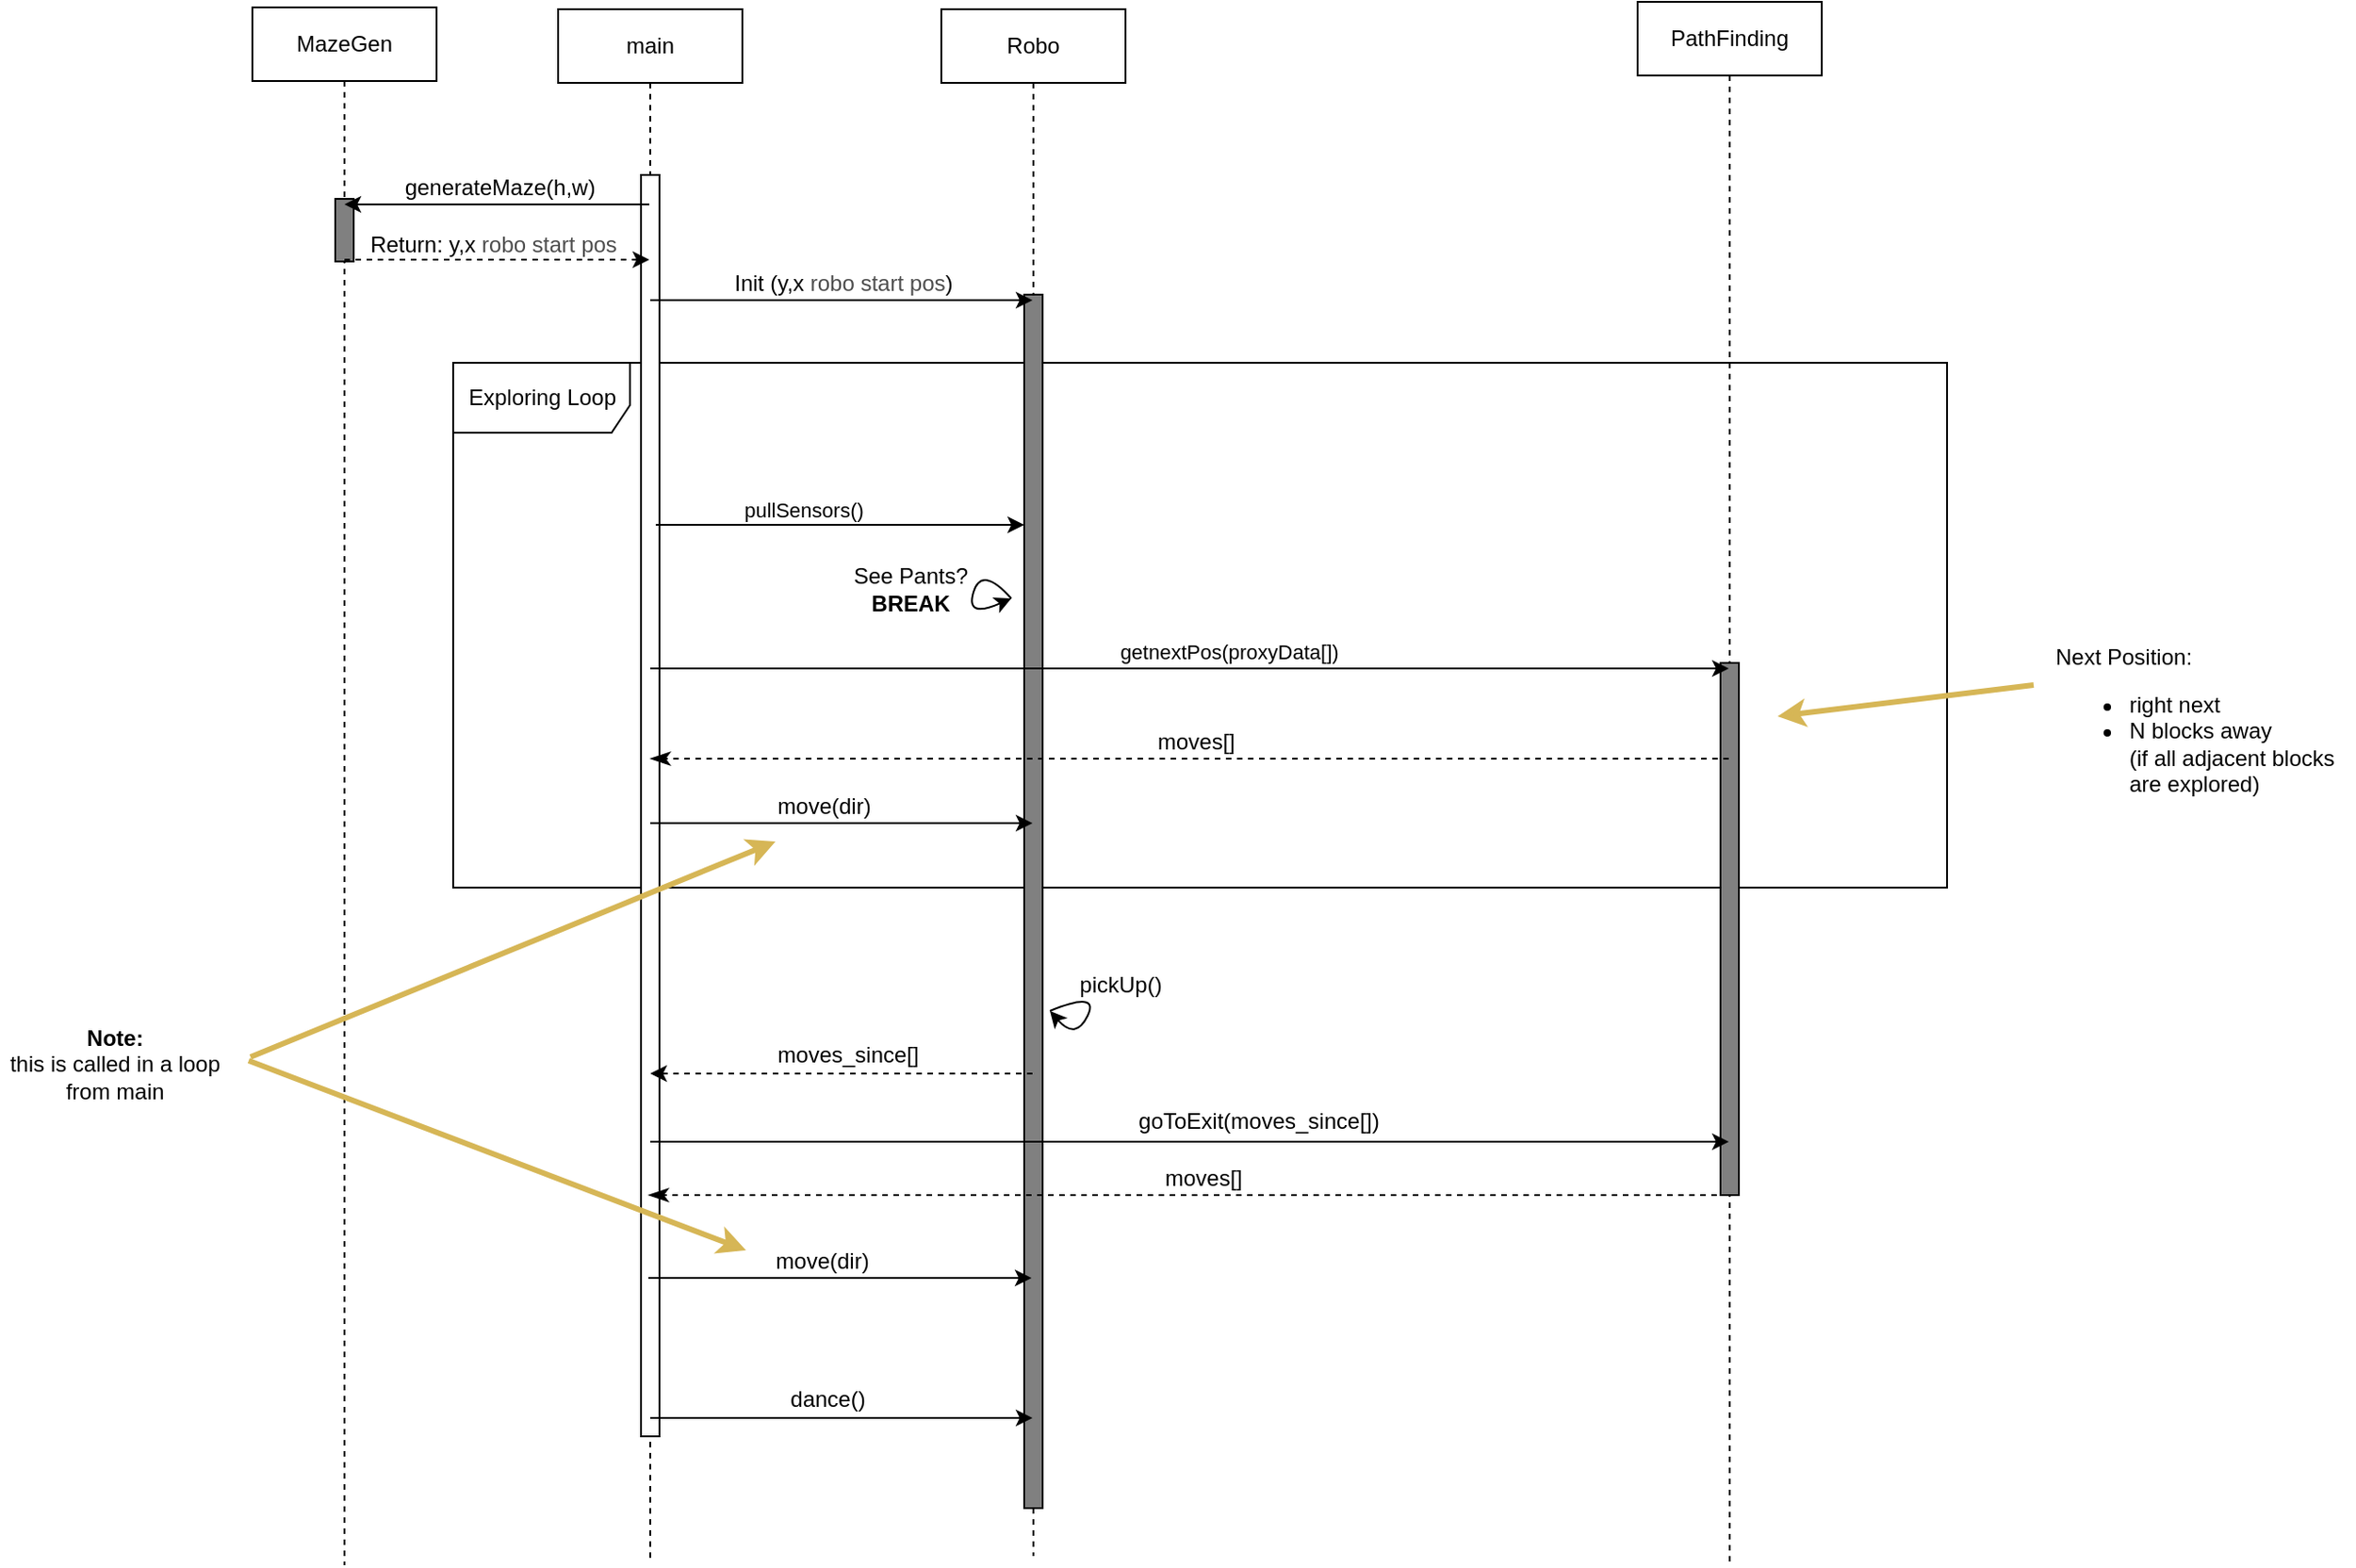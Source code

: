 <mxfile version="14.4.3" type="device" pages="4"><diagram id="UjG3wGpceQzuPhnTd_i4" name="multi-block vision detection"><mxGraphModel dx="1974" dy="1374" grid="0" gridSize="10" guides="0" tooltips="1" connect="1" arrows="1" fold="1" page="0" pageScale="1" pageWidth="850" pageHeight="1100" math="0" shadow="0"><root><mxCell id="0"/><mxCell id="1" parent="0"/><mxCell id="Hv0nPDmgLCzfe48rgTfe-46" value="Exploring Loop" style="shape=umlFrame;tabPosition=left;html=1;boundedLbl=1;labelInHeader=1;width=96;height=38;" parent="1" vertex="1"><mxGeometry x="-74" y="154" width="811" height="285" as="geometry"/></mxCell><mxCell id="BI8lNH7ozRMrawjVf9nm-6" value="main" style="shape=umlLifeline;perimeter=lifelinePerimeter;whiteSpace=wrap;html=1;container=1;collapsible=0;recursiveResize=0;outlineConnect=0;" vertex="1" parent="1"><mxGeometry x="-17" y="-38" width="100" height="842" as="geometry"/></mxCell><mxCell id="BI8lNH7ozRMrawjVf9nm-7" value="" style="html=1;points=[];perimeter=orthogonalPerimeter;" vertex="1" parent="BI8lNH7ozRMrawjVf9nm-6"><mxGeometry x="45" y="90" width="10" height="685" as="geometry"/></mxCell><mxCell id="Hv0nPDmgLCzfe48rgTfe-11" value="Robo" style="shape=umlLifeline;perimeter=lifelinePerimeter;whiteSpace=wrap;html=1;container=1;collapsible=0;recursiveResize=0;outlineConnect=0;" parent="1" vertex="1"><mxGeometry x="191" y="-38" width="100" height="840" as="geometry"/></mxCell><mxCell id="Hv0nPDmgLCzfe48rgTfe-12" value="" style="html=1;points=[];perimeter=orthogonalPerimeter;fillColor=#808080;" parent="Hv0nPDmgLCzfe48rgTfe-11" vertex="1"><mxGeometry x="45" y="155" width="10" height="659" as="geometry"/></mxCell><mxCell id="Hv0nPDmgLCzfe48rgTfe-28" value="PathFinding" style="shape=umlLifeline;perimeter=lifelinePerimeter;whiteSpace=wrap;html=1;container=1;collapsible=0;recursiveResize=0;outlineConnect=0;" parent="1" vertex="1"><mxGeometry x="569" y="-42" width="100" height="847" as="geometry"/></mxCell><mxCell id="Hv0nPDmgLCzfe48rgTfe-29" value="" style="html=1;points=[];perimeter=orthogonalPerimeter;fillColor=#808080;" parent="Hv0nPDmgLCzfe48rgTfe-28" vertex="1"><mxGeometry x="45" y="359" width="10" height="289" as="geometry"/></mxCell><mxCell id="Hv0nPDmgLCzfe48rgTfe-32" value="" style="endArrow=classic;html=1;" parent="1" edge="1" target="Hv0nPDmgLCzfe48rgTfe-28" source="BI8lNH7ozRMrawjVf9nm-6"><mxGeometry width="50" height="50" relative="1" as="geometry"><mxPoint x="252" y="416" as="sourcePoint"/><mxPoint x="601" y="416" as="targetPoint"/><Array as="points"><mxPoint x="216" y="320"/></Array></mxGeometry></mxCell><mxCell id="Hv0nPDmgLCzfe48rgTfe-33" value="getnextPos(proxyData[])" style="edgeLabel;html=1;align=center;verticalAlign=middle;resizable=0;points=[];" parent="Hv0nPDmgLCzfe48rgTfe-32" vertex="1" connectable="0"><mxGeometry x="0.057" y="4" relative="1" as="geometry"><mxPoint x="4" y="-5" as="offset"/></mxGeometry></mxCell><mxCell id="Hv0nPDmgLCzfe48rgTfe-34" value="Next Position:&lt;br&gt;&lt;ul&gt;&lt;li&gt;right next&lt;/li&gt;&lt;li&gt;N blocks away&lt;br&gt;(if all adjacent blocks are explored)&lt;/li&gt;&lt;/ul&gt;" style="text;html=1;strokeColor=none;fillColor=none;align=left;verticalAlign=middle;whiteSpace=wrap;rounded=0;" parent="1" vertex="1"><mxGeometry x="794" y="292" width="164" height="124" as="geometry"/></mxCell><mxCell id="Hv0nPDmgLCzfe48rgTfe-35" value="" style="endArrow=classic;html=1;fillColor=#fff2cc;strokeColor=#d6b656;strokeWidth=3;" parent="1" edge="1"><mxGeometry width="50" height="50" relative="1" as="geometry"><mxPoint x="784" y="329" as="sourcePoint"/><mxPoint x="645" y="346" as="targetPoint"/></mxGeometry></mxCell><mxCell id="Hv0nPDmgLCzfe48rgTfe-37" value="" style="endArrow=none;html=1;endFill=0;startArrow=classic;startFill=1;" parent="1" edge="1" source="Hv0nPDmgLCzfe48rgTfe-12"><mxGeometry width="50" height="50" relative="1" as="geometry"><mxPoint x="235" y="242" as="sourcePoint"/><mxPoint x="35.997" y="242.0" as="targetPoint"/></mxGeometry></mxCell><mxCell id="Hv0nPDmgLCzfe48rgTfe-38" value="pullSensors()" style="edgeLabel;html=1;align=center;verticalAlign=middle;resizable=0;points=[];" parent="Hv0nPDmgLCzfe48rgTfe-37" vertex="1" connectable="0"><mxGeometry x="0.423" y="-4" relative="1" as="geometry"><mxPoint x="22.5" y="-4" as="offset"/></mxGeometry></mxCell><mxCell id="Hv0nPDmgLCzfe48rgTfe-48" value="" style="curved=1;endArrow=classic;html=1;" parent="1" edge="1"><mxGeometry width="50" height="50" relative="1" as="geometry"><mxPoint x="229" y="282" as="sourcePoint"/><mxPoint x="229" y="282" as="targetPoint"/><Array as="points"><mxPoint x="213" y="264"/><mxPoint x="204" y="293"/></Array></mxGeometry></mxCell><mxCell id="Hv0nPDmgLCzfe48rgTfe-50" value="See Pants?&lt;br&gt;&lt;b&gt;BREAK&lt;/b&gt;" style="text;html=1;align=center;verticalAlign=middle;resizable=0;points=[];autosize=1;" parent="1" vertex="1"><mxGeometry x="138" y="261" width="72" height="32" as="geometry"/></mxCell><mxCell id="Hv0nPDmgLCzfe48rgTfe-52" value="" style="endArrow=classicThin;html=1;rounded=0;align=center;verticalAlign=bottom;dashed=1;endFill=1;labelBackgroundColor=none;startSize=9;endSize=8;" parent="1" source="Hv0nPDmgLCzfe48rgTfe-28" target="BI8lNH7ozRMrawjVf9nm-6" edge="1"><mxGeometry relative="1" as="geometry"><mxPoint x="445" y="304" as="sourcePoint"/><mxPoint x="605" y="304" as="targetPoint"/><Array as="points"><mxPoint x="517" y="369"/></Array></mxGeometry></mxCell><mxCell id="Hv0nPDmgLCzfe48rgTfe-53" value="" style="resizable=0;html=1;align=center;verticalAlign=top;labelBackgroundColor=none;" parent="Hv0nPDmgLCzfe48rgTfe-52" connectable="0" vertex="1"><mxGeometry relative="1" as="geometry"/></mxCell><mxCell id="BI8lNH7ozRMrawjVf9nm-2" value="MazeGen" style="shape=umlLifeline;perimeter=lifelinePerimeter;whiteSpace=wrap;html=1;container=1;collapsible=0;recursiveResize=0;outlineConnect=0;" vertex="1" parent="1"><mxGeometry x="-183" y="-39" width="100" height="846" as="geometry"/></mxCell><mxCell id="BI8lNH7ozRMrawjVf9nm-3" value="" style="html=1;points=[];perimeter=orthogonalPerimeter;fillColor=#808080;" vertex="1" parent="BI8lNH7ozRMrawjVf9nm-2"><mxGeometry x="45" y="104" width="10" height="34" as="geometry"/></mxCell><mxCell id="BI8lNH7ozRMrawjVf9nm-8" value="" style="endArrow=classic;html=1;" edge="1" parent="1" source="BI8lNH7ozRMrawjVf9nm-6" target="BI8lNH7ozRMrawjVf9nm-2"><mxGeometry width="50" height="50" relative="1" as="geometry"><mxPoint x="100" y="194" as="sourcePoint"/><mxPoint x="150" y="144" as="targetPoint"/><Array as="points"><mxPoint x="-41" y="68"/></Array></mxGeometry></mxCell><mxCell id="BI8lNH7ozRMrawjVf9nm-9" value="generateMaze(h,w)" style="text;html=1;align=center;verticalAlign=middle;resizable=0;points=[];autosize=1;" vertex="1" parent="1"><mxGeometry x="-106" y="50" width="113" height="18" as="geometry"/></mxCell><mxCell id="BI8lNH7ozRMrawjVf9nm-11" value="" style="endArrow=classic;html=1;dashed=1;" edge="1" parent="1" source="BI8lNH7ozRMrawjVf9nm-2" target="BI8lNH7ozRMrawjVf9nm-6"><mxGeometry width="50" height="50" relative="1" as="geometry"><mxPoint x="-31" y="138" as="sourcePoint"/><mxPoint x="19" y="88" as="targetPoint"/><Array as="points"><mxPoint x="-29" y="98"/></Array></mxGeometry></mxCell><mxCell id="BI8lNH7ozRMrawjVf9nm-12" value="Return: y,x &lt;font color=&quot;#4d4d4d&quot;&gt;robo start pos&lt;/font&gt;" style="text;html=1;strokeColor=none;fillColor=none;align=center;verticalAlign=middle;whiteSpace=wrap;rounded=0;" vertex="1" parent="1"><mxGeometry x="-126" y="80" width="148" height="20" as="geometry"/></mxCell><mxCell id="BI8lNH7ozRMrawjVf9nm-13" value="" style="endArrow=classic;html=1;" edge="1" parent="1" source="BI8lNH7ozRMrawjVf9nm-6" target="Hv0nPDmgLCzfe48rgTfe-11"><mxGeometry width="50" height="50" relative="1" as="geometry"><mxPoint x="242" y="253" as="sourcePoint"/><mxPoint x="292" y="203" as="targetPoint"/><Array as="points"><mxPoint x="139" y="120"/></Array></mxGeometry></mxCell><mxCell id="BI8lNH7ozRMrawjVf9nm-14" value="Init (y,x&amp;nbsp;&lt;font color=&quot;#4d4d4d&quot;&gt;robo start pos&lt;/font&gt;)" style="text;html=1;strokeColor=none;fillColor=none;align=center;verticalAlign=middle;whiteSpace=wrap;rounded=0;" vertex="1" parent="1"><mxGeometry x="46" y="101" width="184" height="20" as="geometry"/></mxCell><mxCell id="T87RAQQsnWnlPT0AkQKF-1" value="moves[]" style="text;html=1;align=center;verticalAlign=middle;resizable=0;points=[];autosize=1;" vertex="1" parent="1"><mxGeometry x="303" y="351" width="52" height="18" as="geometry"/></mxCell><mxCell id="T87RAQQsnWnlPT0AkQKF-2" value="" style="endArrow=classic;html=1;strokeWidth=1;" edge="1" parent="1" source="BI8lNH7ozRMrawjVf9nm-6" target="Hv0nPDmgLCzfe48rgTfe-11"><mxGeometry width="50" height="50" relative="1" as="geometry"><mxPoint x="374" y="366" as="sourcePoint"/><mxPoint x="424" y="316" as="targetPoint"/><Array as="points"><mxPoint x="116" y="404"/></Array></mxGeometry></mxCell><mxCell id="T87RAQQsnWnlPT0AkQKF-3" value="move(dir)" style="text;html=1;align=center;verticalAlign=middle;resizable=0;points=[];autosize=1;" vertex="1" parent="1"><mxGeometry x="96" y="386" width="61" height="18" as="geometry"/></mxCell><mxCell id="T87RAQQsnWnlPT0AkQKF-4" value="&lt;b&gt;Note:&lt;/b&gt;&lt;br&gt;this is called in a loop&lt;br&gt;from main" style="text;html=1;align=center;verticalAlign=middle;resizable=0;points=[];autosize=1;" vertex="1" parent="1"><mxGeometry x="-320" y="512" width="124" height="46" as="geometry"/></mxCell><mxCell id="T87RAQQsnWnlPT0AkQKF-5" value="" style="endArrow=classic;html=1;fillColor=#fff2cc;strokeColor=#d6b656;strokeWidth=3;" edge="1" parent="1"><mxGeometry width="50" height="50" relative="1" as="geometry"><mxPoint x="-184" y="531" as="sourcePoint"/><mxPoint x="101" y="414" as="targetPoint"/></mxGeometry></mxCell><mxCell id="T87RAQQsnWnlPT0AkQKF-7" value="pickUp()" style="text;html=1;align=center;verticalAlign=middle;resizable=0;points=[];autosize=1;" vertex="1" parent="1"><mxGeometry x="260" y="483" width="55" height="18" as="geometry"/></mxCell><mxCell id="T87RAQQsnWnlPT0AkQKF-10" value="" style="endArrow=classic;html=1;strokeWidth=1;dashed=1;" edge="1" parent="1" source="Hv0nPDmgLCzfe48rgTfe-11" target="BI8lNH7ozRMrawjVf9nm-6"><mxGeometry width="50" height="50" relative="1" as="geometry"><mxPoint x="250" y="401" as="sourcePoint"/><mxPoint x="300" y="351" as="targetPoint"/><Array as="points"><mxPoint x="176" y="540"/></Array></mxGeometry></mxCell><mxCell id="T87RAQQsnWnlPT0AkQKF-11" value="moves_since[]" style="text;html=1;align=center;verticalAlign=middle;resizable=0;points=[];autosize=1;" vertex="1" parent="1"><mxGeometry x="96" y="521" width="87" height="18" as="geometry"/></mxCell><mxCell id="T87RAQQsnWnlPT0AkQKF-12" value="" style="endArrow=classic;html=1;strokeWidth=1;" edge="1" parent="1" source="BI8lNH7ozRMrawjVf9nm-6" target="Hv0nPDmgLCzfe48rgTfe-28"><mxGeometry width="50" height="50" relative="1" as="geometry"><mxPoint x="250" y="401" as="sourcePoint"/><mxPoint x="300" y="351" as="targetPoint"/><Array as="points"><mxPoint x="295" y="577"/></Array></mxGeometry></mxCell><mxCell id="T87RAQQsnWnlPT0AkQKF-13" value="goToExit(moves_since[])" style="text;html=1;align=center;verticalAlign=middle;resizable=0;points=[];autosize=1;" vertex="1" parent="1"><mxGeometry x="292" y="557" width="141" height="18" as="geometry"/></mxCell><mxCell id="T87RAQQsnWnlPT0AkQKF-14" value="" style="endArrow=classicThin;html=1;rounded=0;align=center;verticalAlign=bottom;dashed=1;endFill=1;labelBackgroundColor=none;startSize=9;endSize=8;" edge="1" parent="1"><mxGeometry relative="1" as="geometry"><mxPoint x="618" y="606" as="sourcePoint"/><mxPoint x="32" y="606" as="targetPoint"/><Array as="points"><mxPoint x="521" y="606"/></Array></mxGeometry></mxCell><mxCell id="T87RAQQsnWnlPT0AkQKF-15" value="" style="resizable=0;html=1;align=center;verticalAlign=top;labelBackgroundColor=none;" connectable="0" vertex="1" parent="T87RAQQsnWnlPT0AkQKF-14"><mxGeometry relative="1" as="geometry"/></mxCell><mxCell id="T87RAQQsnWnlPT0AkQKF-16" value="moves[]" style="text;html=1;align=center;verticalAlign=middle;resizable=0;points=[];autosize=1;" vertex="1" parent="1"><mxGeometry x="307" y="588" width="52" height="18" as="geometry"/></mxCell><mxCell id="T87RAQQsnWnlPT0AkQKF-17" value="" style="endArrow=classic;html=1;strokeWidth=1;" edge="1" parent="1"><mxGeometry width="50" height="50" relative="1" as="geometry"><mxPoint x="32" y="651" as="sourcePoint"/><mxPoint x="240" y="651" as="targetPoint"/><Array as="points"><mxPoint x="115.5" y="651"/></Array></mxGeometry></mxCell><mxCell id="T87RAQQsnWnlPT0AkQKF-18" value="move(dir)" style="text;html=1;align=center;verticalAlign=middle;resizable=0;points=[];autosize=1;" vertex="1" parent="1"><mxGeometry x="95.5" y="633" width="61" height="18" as="geometry"/></mxCell><mxCell id="T87RAQQsnWnlPT0AkQKF-19" value="" style="endArrow=classic;html=1;fillColor=#fff2cc;strokeColor=#d6b656;strokeWidth=3;" edge="1" parent="1"><mxGeometry width="50" height="50" relative="1" as="geometry"><mxPoint x="-185" y="533" as="sourcePoint"/><mxPoint x="85" y="636" as="targetPoint"/></mxGeometry></mxCell><mxCell id="T87RAQQsnWnlPT0AkQKF-20" value="" style="endArrow=classic;html=1;strokeWidth=1;" edge="1" parent="1" source="BI8lNH7ozRMrawjVf9nm-6" target="Hv0nPDmgLCzfe48rgTfe-11"><mxGeometry width="50" height="50" relative="1" as="geometry"><mxPoint x="100" y="677" as="sourcePoint"/><mxPoint x="150" y="627" as="targetPoint"/><Array as="points"><mxPoint x="188" y="727"/></Array></mxGeometry></mxCell><mxCell id="T87RAQQsnWnlPT0AkQKF-21" value="dance()" style="text;html=1;align=center;verticalAlign=middle;resizable=0;points=[];autosize=1;" vertex="1" parent="1"><mxGeometry x="103" y="708" width="51" height="18" as="geometry"/></mxCell><mxCell id="T87RAQQsnWnlPT0AkQKF-23" value="" style="curved=1;endArrow=classic;html=1;" edge="1" parent="1"><mxGeometry width="50" height="50" relative="1" as="geometry"><mxPoint x="250" y="506.0" as="sourcePoint"/><mxPoint x="250" y="506.0" as="targetPoint"/><Array as="points"><mxPoint x="277" y="495"/><mxPoint x="264" y="522"/></Array></mxGeometry></mxCell></root></mxGraphModel></diagram><diagram name="single-block vision detection" id="RiDvOrNR4ilyOyI0E0nJ"><mxGraphModel dx="2096" dy="1202" grid="0" gridSize="10" guides="0" tooltips="1" connect="1" arrows="1" fold="1" page="0" pageScale="1" pageWidth="850" pageHeight="1100" math="0" shadow="0"><root><mxCell id="S4Rbv_e0Us_hbyzg1wdw-0"/><mxCell id="S4Rbv_e0Us_hbyzg1wdw-1" parent="S4Rbv_e0Us_hbyzg1wdw-0"/><mxCell id="S4Rbv_e0Us_hbyzg1wdw-57" value="" style="html=1;points=[];perimeter=orthogonalPerimeter;fillColor=#f8cecc;strokeColor=#b85450;direction=south;" vertex="1" parent="S4Rbv_e0Us_hbyzg1wdw-1"><mxGeometry x="-136" y="105" width="169" height="35" as="geometry"/></mxCell><mxCell id="S4Rbv_e0Us_hbyzg1wdw-48" value="" style="html=1;points=[];perimeter=orthogonalPerimeter;fillColor=#f8cecc;strokeColor=#b85450;direction=south;" vertex="1" parent="S4Rbv_e0Us_hbyzg1wdw-1"><mxGeometry x="27" y="745" width="224" height="34" as="geometry"/></mxCell><mxCell id="S4Rbv_e0Us_hbyzg1wdw-2" value="Exploring Loop" style="shape=umlFrame;tabPosition=left;html=1;boundedLbl=1;labelInHeader=1;width=96;height=38;" vertex="1" parent="S4Rbv_e0Us_hbyzg1wdw-1"><mxGeometry x="-74" y="154" width="658" height="285" as="geometry"/></mxCell><mxCell id="S4Rbv_e0Us_hbyzg1wdw-3" value="main" style="shape=umlLifeline;perimeter=lifelinePerimeter;whiteSpace=wrap;html=1;container=1;collapsible=0;recursiveResize=0;outlineConnect=0;" vertex="1" parent="S4Rbv_e0Us_hbyzg1wdw-1"><mxGeometry x="-17" y="-38" width="100" height="842" as="geometry"/></mxCell><mxCell id="S4Rbv_e0Us_hbyzg1wdw-4" value="" style="html=1;points=[];perimeter=orthogonalPerimeter;" vertex="1" parent="S4Rbv_e0Us_hbyzg1wdw-3"><mxGeometry x="45" y="90" width="10" height="685" as="geometry"/></mxCell><mxCell id="S4Rbv_e0Us_hbyzg1wdw-50" value="" style="endArrow=classic;html=1;strokeWidth=1;" edge="1" parent="S4Rbv_e0Us_hbyzg1wdw-3" target="S4Rbv_e0Us_hbyzg1wdw-5"><mxGeometry width="50" height="50" relative="1" as="geometry"><mxPoint x="51" y="533" as="sourcePoint"/><mxPoint x="259.5" y="533" as="targetPoint"/><Array as="points"><mxPoint x="135" y="533"/></Array></mxGeometry></mxCell><mxCell id="S4Rbv_e0Us_hbyzg1wdw-32" value="pickUp()" style="text;html=1;align=center;verticalAlign=middle;resizable=0;points=[];autosize=1;" vertex="1" parent="S4Rbv_e0Us_hbyzg1wdw-3"><mxGeometry x="127" y="514" width="55" height="18" as="geometry"/></mxCell><mxCell id="S4Rbv_e0Us_hbyzg1wdw-5" value="Robo" style="shape=umlLifeline;perimeter=lifelinePerimeter;whiteSpace=wrap;html=1;container=1;collapsible=0;recursiveResize=0;outlineConnect=0;" vertex="1" parent="S4Rbv_e0Us_hbyzg1wdw-1"><mxGeometry x="191" y="-38" width="100" height="840" as="geometry"/></mxCell><mxCell id="S4Rbv_e0Us_hbyzg1wdw-6" value="" style="html=1;points=[];perimeter=orthogonalPerimeter;fillColor=#808080;" vertex="1" parent="S4Rbv_e0Us_hbyzg1wdw-5"><mxGeometry x="45" y="155" width="10" height="659" as="geometry"/></mxCell><mxCell id="S4Rbv_e0Us_hbyzg1wdw-7" value="PathFinding" style="shape=umlLifeline;perimeter=lifelinePerimeter;whiteSpace=wrap;html=1;container=1;collapsible=0;recursiveResize=0;outlineConnect=0;" vertex="1" parent="S4Rbv_e0Us_hbyzg1wdw-1"><mxGeometry x="432" y="-42" width="100" height="847" as="geometry"/></mxCell><mxCell id="S4Rbv_e0Us_hbyzg1wdw-8" value="" style="html=1;points=[];perimeter=orthogonalPerimeter;fillColor=#808080;" vertex="1" parent="S4Rbv_e0Us_hbyzg1wdw-7"><mxGeometry x="45" y="359" width="10" height="289" as="geometry"/></mxCell><mxCell id="S4Rbv_e0Us_hbyzg1wdw-9" value="" style="endArrow=classic;html=1;" edge="1" parent="S4Rbv_e0Us_hbyzg1wdw-1" source="S4Rbv_e0Us_hbyzg1wdw-3" target="S4Rbv_e0Us_hbyzg1wdw-7"><mxGeometry width="50" height="50" relative="1" as="geometry"><mxPoint x="252" y="416" as="sourcePoint"/><mxPoint x="601" y="416" as="targetPoint"/><Array as="points"><mxPoint x="216" y="320"/></Array></mxGeometry></mxCell><mxCell id="S4Rbv_e0Us_hbyzg1wdw-10" value="getnextPos(proxyData[])" style="edgeLabel;html=1;align=center;verticalAlign=middle;resizable=0;points=[];" vertex="1" connectable="0" parent="S4Rbv_e0Us_hbyzg1wdw-9"><mxGeometry x="0.057" y="4" relative="1" as="geometry"><mxPoint x="4" y="-5" as="offset"/></mxGeometry></mxCell><mxCell id="S4Rbv_e0Us_hbyzg1wdw-11" value="Next Position:&lt;br&gt;&lt;ul&gt;&lt;li&gt;right next&lt;/li&gt;&lt;li&gt;N blocks away&lt;br&gt;(if all adjacent blocks are explored)&lt;/li&gt;&lt;/ul&gt;" style="text;html=1;strokeColor=none;fillColor=none;align=left;verticalAlign=middle;whiteSpace=wrap;rounded=0;" vertex="1" parent="S4Rbv_e0Us_hbyzg1wdw-1"><mxGeometry x="657" y="292" width="164" height="124" as="geometry"/></mxCell><mxCell id="S4Rbv_e0Us_hbyzg1wdw-12" value="" style="endArrow=classic;html=1;fillColor=#fff2cc;strokeColor=#d6b656;strokeWidth=3;" edge="1" parent="S4Rbv_e0Us_hbyzg1wdw-1"><mxGeometry width="50" height="50" relative="1" as="geometry"><mxPoint x="647" y="329" as="sourcePoint"/><mxPoint x="508" y="346" as="targetPoint"/></mxGeometry></mxCell><mxCell id="S4Rbv_e0Us_hbyzg1wdw-13" value="" style="endArrow=none;html=1;endFill=0;startArrow=classic;startFill=1;" edge="1" parent="S4Rbv_e0Us_hbyzg1wdw-1" source="S4Rbv_e0Us_hbyzg1wdw-6"><mxGeometry width="50" height="50" relative="1" as="geometry"><mxPoint x="235" y="242" as="sourcePoint"/><mxPoint x="35.997" y="242.0" as="targetPoint"/></mxGeometry></mxCell><mxCell id="S4Rbv_e0Us_hbyzg1wdw-14" value="pullSensors()" style="edgeLabel;html=1;align=center;verticalAlign=middle;resizable=0;points=[];" vertex="1" connectable="0" parent="S4Rbv_e0Us_hbyzg1wdw-13"><mxGeometry x="0.423" y="-4" relative="1" as="geometry"><mxPoint x="22.5" y="-4" as="offset"/></mxGeometry></mxCell><mxCell id="S4Rbv_e0Us_hbyzg1wdw-15" value="" style="curved=1;endArrow=classic;html=1;" edge="1" parent="S4Rbv_e0Us_hbyzg1wdw-1"><mxGeometry width="50" height="50" relative="1" as="geometry"><mxPoint x="229" y="282" as="sourcePoint"/><mxPoint x="229" y="282" as="targetPoint"/><Array as="points"><mxPoint x="213" y="264"/><mxPoint x="204" y="293"/></Array></mxGeometry></mxCell><mxCell id="S4Rbv_e0Us_hbyzg1wdw-16" value="See Pants?&lt;br&gt;&lt;b&gt;BREAK&lt;/b&gt;" style="text;html=1;align=center;verticalAlign=middle;resizable=0;points=[];autosize=1;" vertex="1" parent="S4Rbv_e0Us_hbyzg1wdw-1"><mxGeometry x="138" y="261" width="72" height="32" as="geometry"/></mxCell><mxCell id="S4Rbv_e0Us_hbyzg1wdw-17" value="" style="endArrow=classicThin;html=1;rounded=0;align=center;verticalAlign=bottom;dashed=1;endFill=1;labelBackgroundColor=none;startSize=9;endSize=8;" edge="1" parent="S4Rbv_e0Us_hbyzg1wdw-1" source="S4Rbv_e0Us_hbyzg1wdw-7" target="S4Rbv_e0Us_hbyzg1wdw-3"><mxGeometry relative="1" as="geometry"><mxPoint x="445" y="304" as="sourcePoint"/><mxPoint x="605" y="304" as="targetPoint"/><Array as="points"><mxPoint x="466" y="369"/></Array></mxGeometry></mxCell><mxCell id="S4Rbv_e0Us_hbyzg1wdw-18" value="" style="resizable=0;html=1;align=center;verticalAlign=top;labelBackgroundColor=none;" connectable="0" vertex="1" parent="S4Rbv_e0Us_hbyzg1wdw-17"><mxGeometry relative="1" as="geometry"/></mxCell><mxCell id="S4Rbv_e0Us_hbyzg1wdw-19" value="MazeGen" style="shape=umlLifeline;perimeter=lifelinePerimeter;whiteSpace=wrap;html=1;container=1;collapsible=0;recursiveResize=0;outlineConnect=0;" vertex="1" parent="S4Rbv_e0Us_hbyzg1wdw-1"><mxGeometry x="-183" y="-39" width="100" height="846" as="geometry"/></mxCell><mxCell id="S4Rbv_e0Us_hbyzg1wdw-20" value="" style="html=1;points=[];perimeter=orthogonalPerimeter;fillColor=#808080;" vertex="1" parent="S4Rbv_e0Us_hbyzg1wdw-19"><mxGeometry x="45" y="104" width="10" height="68" as="geometry"/></mxCell><mxCell id="S4Rbv_e0Us_hbyzg1wdw-21" value="" style="endArrow=classic;html=1;" edge="1" parent="S4Rbv_e0Us_hbyzg1wdw-1" source="S4Rbv_e0Us_hbyzg1wdw-3" target="S4Rbv_e0Us_hbyzg1wdw-19"><mxGeometry width="50" height="50" relative="1" as="geometry"><mxPoint x="100" y="194" as="sourcePoint"/><mxPoint x="150" y="144" as="targetPoint"/><Array as="points"><mxPoint x="-41" y="68"/></Array></mxGeometry></mxCell><mxCell id="S4Rbv_e0Us_hbyzg1wdw-22" value="generateMaze(h,w)" style="text;html=1;align=center;verticalAlign=middle;resizable=0;points=[];autosize=1;" vertex="1" parent="S4Rbv_e0Us_hbyzg1wdw-1"><mxGeometry x="-106" y="50" width="113" height="18" as="geometry"/></mxCell><mxCell id="S4Rbv_e0Us_hbyzg1wdw-23" value="" style="endArrow=classic;html=1;dashed=1;" edge="1" parent="S4Rbv_e0Us_hbyzg1wdw-1" source="S4Rbv_e0Us_hbyzg1wdw-19" target="S4Rbv_e0Us_hbyzg1wdw-3"><mxGeometry width="50" height="50" relative="1" as="geometry"><mxPoint x="-31" y="138" as="sourcePoint"/><mxPoint x="19" y="88" as="targetPoint"/><Array as="points"><mxPoint x="-29" y="98"/></Array></mxGeometry></mxCell><mxCell id="S4Rbv_e0Us_hbyzg1wdw-24" value="Return: y,x &lt;font color=&quot;#4d4d4d&quot;&gt;robo start pos&lt;/font&gt;" style="text;html=1;strokeColor=none;fillColor=none;align=center;verticalAlign=middle;whiteSpace=wrap;rounded=0;" vertex="1" parent="S4Rbv_e0Us_hbyzg1wdw-1"><mxGeometry x="-126" y="80" width="148" height="20" as="geometry"/></mxCell><mxCell id="S4Rbv_e0Us_hbyzg1wdw-25" value="" style="endArrow=classic;html=1;" edge="1" parent="S4Rbv_e0Us_hbyzg1wdw-1" source="S4Rbv_e0Us_hbyzg1wdw-3" target="S4Rbv_e0Us_hbyzg1wdw-5"><mxGeometry width="50" height="50" relative="1" as="geometry"><mxPoint x="242" y="253" as="sourcePoint"/><mxPoint x="292" y="203" as="targetPoint"/><Array as="points"><mxPoint x="139" y="120"/></Array></mxGeometry></mxCell><mxCell id="S4Rbv_e0Us_hbyzg1wdw-26" value="Init (y,x&amp;nbsp;&lt;font color=&quot;#4d4d4d&quot;&gt;robo start pos&lt;/font&gt;)" style="text;html=1;strokeColor=none;fillColor=none;align=center;verticalAlign=middle;whiteSpace=wrap;rounded=0;" vertex="1" parent="S4Rbv_e0Us_hbyzg1wdw-1"><mxGeometry x="46" y="101" width="184" height="20" as="geometry"/></mxCell><mxCell id="S4Rbv_e0Us_hbyzg1wdw-27" value="moves[]" style="text;html=1;align=center;verticalAlign=middle;resizable=0;points=[];autosize=1;" vertex="1" parent="S4Rbv_e0Us_hbyzg1wdw-1"><mxGeometry x="303" y="351" width="52" height="18" as="geometry"/></mxCell><mxCell id="S4Rbv_e0Us_hbyzg1wdw-28" value="" style="endArrow=classic;html=1;strokeWidth=1;" edge="1" parent="S4Rbv_e0Us_hbyzg1wdw-1" source="S4Rbv_e0Us_hbyzg1wdw-3" target="S4Rbv_e0Us_hbyzg1wdw-5"><mxGeometry width="50" height="50" relative="1" as="geometry"><mxPoint x="374" y="366" as="sourcePoint"/><mxPoint x="424" y="316" as="targetPoint"/><Array as="points"><mxPoint x="116" y="404"/></Array></mxGeometry></mxCell><mxCell id="S4Rbv_e0Us_hbyzg1wdw-29" value="move(dir)" style="text;html=1;align=center;verticalAlign=middle;resizable=0;points=[];autosize=1;" vertex="1" parent="S4Rbv_e0Us_hbyzg1wdw-1"><mxGeometry x="96" y="386" width="61" height="18" as="geometry"/></mxCell><mxCell id="S4Rbv_e0Us_hbyzg1wdw-30" value="&lt;b&gt;Note:&lt;/b&gt;&lt;br&gt;this is called in a loop&lt;br&gt;from main" style="text;html=1;align=center;verticalAlign=middle;resizable=0;points=[];autosize=1;" vertex="1" parent="S4Rbv_e0Us_hbyzg1wdw-1"><mxGeometry x="-325" y="464" width="124" height="46" as="geometry"/></mxCell><mxCell id="S4Rbv_e0Us_hbyzg1wdw-31" value="" style="endArrow=classic;html=1;fillColor=#fff2cc;strokeColor=#d6b656;strokeWidth=3;" edge="1" parent="S4Rbv_e0Us_hbyzg1wdw-1"><mxGeometry width="50" height="50" relative="1" as="geometry"><mxPoint x="-184" y="531" as="sourcePoint"/><mxPoint x="101" y="414" as="targetPoint"/></mxGeometry></mxCell><mxCell id="S4Rbv_e0Us_hbyzg1wdw-35" value="" style="endArrow=classic;html=1;strokeWidth=1;" edge="1" parent="S4Rbv_e0Us_hbyzg1wdw-1" source="S4Rbv_e0Us_hbyzg1wdw-3" target="S4Rbv_e0Us_hbyzg1wdw-7"><mxGeometry width="50" height="50" relative="1" as="geometry"><mxPoint x="250" y="401" as="sourcePoint"/><mxPoint x="300" y="351" as="targetPoint"/><Array as="points"><mxPoint x="295" y="577"/></Array></mxGeometry></mxCell><mxCell id="S4Rbv_e0Us_hbyzg1wdw-36" value="goToExit()" style="text;html=1;align=center;verticalAlign=middle;resizable=0;points=[];autosize=1;" vertex="1" parent="S4Rbv_e0Us_hbyzg1wdw-1"><mxGeometry x="331" y="557" width="64" height="18" as="geometry"/></mxCell><mxCell id="S4Rbv_e0Us_hbyzg1wdw-37" value="" style="endArrow=classicThin;html=1;rounded=0;align=center;verticalAlign=bottom;dashed=1;endFill=1;labelBackgroundColor=none;startSize=9;endSize=8;" edge="1" parent="S4Rbv_e0Us_hbyzg1wdw-1" source="S4Rbv_e0Us_hbyzg1wdw-7"><mxGeometry relative="1" as="geometry"><mxPoint x="618" y="606" as="sourcePoint"/><mxPoint x="32" y="606" as="targetPoint"/><Array as="points"><mxPoint x="432" y="606"/></Array></mxGeometry></mxCell><mxCell id="S4Rbv_e0Us_hbyzg1wdw-38" value="" style="resizable=0;html=1;align=center;verticalAlign=top;labelBackgroundColor=none;" connectable="0" vertex="1" parent="S4Rbv_e0Us_hbyzg1wdw-37"><mxGeometry relative="1" as="geometry"/></mxCell><mxCell id="S4Rbv_e0Us_hbyzg1wdw-39" value="moves[]" style="text;html=1;align=center;verticalAlign=middle;resizable=0;points=[];autosize=1;" vertex="1" parent="S4Rbv_e0Us_hbyzg1wdw-1"><mxGeometry x="307" y="588" width="52" height="18" as="geometry"/></mxCell><mxCell id="S4Rbv_e0Us_hbyzg1wdw-40" value="" style="endArrow=classic;html=1;strokeWidth=1;" edge="1" parent="S4Rbv_e0Us_hbyzg1wdw-1"><mxGeometry width="50" height="50" relative="1" as="geometry"><mxPoint x="32" y="651" as="sourcePoint"/><mxPoint x="240" y="651" as="targetPoint"/><Array as="points"><mxPoint x="115.5" y="651"/></Array></mxGeometry></mxCell><mxCell id="S4Rbv_e0Us_hbyzg1wdw-41" value="move(dir)" style="text;html=1;align=center;verticalAlign=middle;resizable=0;points=[];autosize=1;" vertex="1" parent="S4Rbv_e0Us_hbyzg1wdw-1"><mxGeometry x="95.5" y="633" width="61" height="18" as="geometry"/></mxCell><mxCell id="S4Rbv_e0Us_hbyzg1wdw-42" value="" style="endArrow=classic;html=1;fillColor=#fff2cc;strokeColor=#d6b656;strokeWidth=3;" edge="1" parent="S4Rbv_e0Us_hbyzg1wdw-1"><mxGeometry width="50" height="50" relative="1" as="geometry"><mxPoint x="-185" y="533" as="sourcePoint"/><mxPoint x="85" y="636" as="targetPoint"/></mxGeometry></mxCell><mxCell id="S4Rbv_e0Us_hbyzg1wdw-43" value="" style="endArrow=classic;html=1;strokeWidth=1;" edge="1" parent="S4Rbv_e0Us_hbyzg1wdw-1" source="S4Rbv_e0Us_hbyzg1wdw-3" target="S4Rbv_e0Us_hbyzg1wdw-5"><mxGeometry width="50" height="50" relative="1" as="geometry"><mxPoint x="100" y="677" as="sourcePoint"/><mxPoint x="150" y="627" as="targetPoint"/><Array as="points"><mxPoint x="188" y="727"/></Array></mxGeometry></mxCell><mxCell id="S4Rbv_e0Us_hbyzg1wdw-44" value="dance()" style="text;html=1;align=center;verticalAlign=middle;resizable=0;points=[];autosize=1;" vertex="1" parent="S4Rbv_e0Us_hbyzg1wdw-1"><mxGeometry x="103" y="708" width="51" height="18" as="geometry"/></mxCell><mxCell id="S4Rbv_e0Us_hbyzg1wdw-46" value="&lt;b&gt;Note:&lt;/b&gt;&lt;br&gt;main will know to break exploration loop&lt;br&gt;because&lt;br&gt;pullSensors() will return&lt;br&gt;proxyData[] with len=4&lt;br&gt;instead of 3 (like normal)" style="text;html=1;align=center;verticalAlign=middle;resizable=0;points=[];autosize=1;" vertex="1" parent="S4Rbv_e0Us_hbyzg1wdw-1"><mxGeometry x="-486" y="236" width="222" height="88" as="geometry"/></mxCell><mxCell id="S4Rbv_e0Us_hbyzg1wdw-47" value="" style="endArrow=classic;html=1;fillColor=#fff2cc;strokeColor=#d6b656;strokeWidth=3;" edge="1" parent="S4Rbv_e0Us_hbyzg1wdw-1"><mxGeometry width="50" height="50" relative="1" as="geometry"><mxPoint x="-294" y="282" as="sourcePoint"/><mxPoint x="113" y="274" as="targetPoint"/></mxGeometry></mxCell><mxCell id="S4Rbv_e0Us_hbyzg1wdw-51" value="" style="endArrow=classic;html=1;strokeWidth=1;" edge="1" parent="S4Rbv_e0Us_hbyzg1wdw-1"><mxGeometry width="50" height="50" relative="1" as="geometry"><mxPoint x="32" y="764" as="sourcePoint"/><mxPoint x="240" y="764" as="targetPoint"/><Array as="points"><mxPoint x="187.5" y="764"/></Array></mxGeometry></mxCell><mxCell id="S4Rbv_e0Us_hbyzg1wdw-52" value="closeConnection()" style="text;html=1;align=center;verticalAlign=middle;resizable=0;points=[];autosize=1;" vertex="1" parent="S4Rbv_e0Us_hbyzg1wdw-1"><mxGeometry x="74.5" y="745" width="107" height="18" as="geometry"/></mxCell><mxCell id="S4Rbv_e0Us_hbyzg1wdw-53" value="" style="endArrow=classic;html=1;strokeWidth=1;" edge="1" parent="S4Rbv_e0Us_hbyzg1wdw-1" source="S4Rbv_e0Us_hbyzg1wdw-3" target="S4Rbv_e0Us_hbyzg1wdw-19"><mxGeometry width="50" height="50" relative="1" as="geometry"><mxPoint x="-177" y="128" as="sourcePoint"/><mxPoint x="31" y="128" as="targetPoint"/><Array as="points"><mxPoint x="-21.5" y="128"/></Array></mxGeometry></mxCell><mxCell id="S4Rbv_e0Us_hbyzg1wdw-54" value="closeConnection()" style="text;html=1;align=center;verticalAlign=middle;resizable=0;points=[];autosize=1;" vertex="1" parent="S4Rbv_e0Us_hbyzg1wdw-1"><mxGeometry x="-113" y="110" width="107" height="18" as="geometry"/></mxCell></root></mxGraphModel></diagram><diagram id="PgtMGzoQim2O2Z4EFySo" name="Page-3"><mxGraphModel dx="1102" dy="682" grid="0" gridSize="10" guides="1" tooltips="1" connect="1" arrows="1" fold="1" page="1" pageScale="1" pageWidth="850" pageHeight="1100" math="0" shadow="1"><root><mxCell id="MvhnuD1CVRtWcneCo_Zo-0"/><mxCell id="MvhnuD1CVRtWcneCo_Zo-1" parent="MvhnuD1CVRtWcneCo_Zo-0"/><mxCell id="MvhnuD1CVRtWcneCo_Zo-13" style="edgeStyle=orthogonalEdgeStyle;rounded=0;orthogonalLoop=1;jettySize=auto;html=1;exitX=0.5;exitY=1;exitDx=0;exitDy=0;entryX=0.5;entryY=0;entryDx=0;entryDy=0;startArrow=none;startFill=0;startSize=9;endArrow=classic;endFill=1;endSize=8;strokeWidth=1;fontSize=20;fontColor=#FFFFFF;" edge="1" parent="MvhnuD1CVRtWcneCo_Zo-1" source="MvhnuD1CVRtWcneCo_Zo-3" target="MvhnuD1CVRtWcneCo_Zo-6"><mxGeometry relative="1" as="geometry"/></mxCell><mxCell id="MvhnuD1CVRtWcneCo_Zo-14" style="edgeStyle=orthogonalEdgeStyle;rounded=0;orthogonalLoop=1;jettySize=auto;html=1;exitX=0.5;exitY=1;exitDx=0;exitDy=0;entryX=0.5;entryY=0;entryDx=0;entryDy=0;startArrow=none;startFill=0;startSize=9;endArrow=classic;endFill=1;endSize=8;strokeWidth=1;fontSize=20;fontColor=#FFFFFF;" edge="1" parent="MvhnuD1CVRtWcneCo_Zo-1" source="MvhnuD1CVRtWcneCo_Zo-3" target="MvhnuD1CVRtWcneCo_Zo-4"><mxGeometry relative="1" as="geometry"/></mxCell><mxCell id="MvhnuD1CVRtWcneCo_Zo-3" value="Manager" style="ellipse;fillColor=none;fontSize=20;fontStyle=1;fontColor=#FFFFFF;" vertex="1" parent="MvhnuD1CVRtWcneCo_Zo-1"><mxGeometry x="238" y="99" width="170" height="105" as="geometry"/></mxCell><mxCell id="MvhnuD1CVRtWcneCo_Zo-4" value="Maze Gen. Lead" style="ellipse;fillColor=none;fontSize=20;fontStyle=1;fontColor=#FFFFFF;" vertex="1" parent="MvhnuD1CVRtWcneCo_Zo-1"><mxGeometry x="68" y="256" width="170" height="105" as="geometry"/></mxCell><mxCell id="MvhnuD1CVRtWcneCo_Zo-5" value="Sensors Lead" style="ellipse;fillColor=none;fontSize=20;fontStyle=1;fontColor=#FFFFFF;" vertex="1" parent="MvhnuD1CVRtWcneCo_Zo-1"><mxGeometry x="235" y="415" width="170" height="105" as="geometry"/></mxCell><mxCell id="MvhnuD1CVRtWcneCo_Zo-10" style="edgeStyle=orthogonalEdgeStyle;rounded=0;orthogonalLoop=1;jettySize=auto;html=1;exitX=0.5;exitY=1;exitDx=0;exitDy=0;entryX=0.5;entryY=0;entryDx=0;entryDy=0;startArrow=none;startFill=0;startSize=9;endArrow=classic;endFill=1;endSize=8;strokeWidth=1;fontSize=20;fontColor=#FFFFFF;" edge="1" parent="MvhnuD1CVRtWcneCo_Zo-1" source="MvhnuD1CVRtWcneCo_Zo-6" target="MvhnuD1CVRtWcneCo_Zo-5"><mxGeometry relative="1" as="geometry"/></mxCell><mxCell id="MvhnuD1CVRtWcneCo_Zo-11" style="edgeStyle=orthogonalEdgeStyle;rounded=0;orthogonalLoop=1;jettySize=auto;html=1;exitX=0.5;exitY=1;exitDx=0;exitDy=0;entryX=0.5;entryY=0;entryDx=0;entryDy=0;startArrow=none;startFill=0;startSize=9;endArrow=classic;endFill=1;endSize=8;strokeWidth=1;fontSize=20;fontColor=#FFFFFF;" edge="1" parent="MvhnuD1CVRtWcneCo_Zo-1" source="MvhnuD1CVRtWcneCo_Zo-6" target="MvhnuD1CVRtWcneCo_Zo-9"><mxGeometry relative="1" as="geometry"/></mxCell><mxCell id="MvhnuD1CVRtWcneCo_Zo-12" style="edgeStyle=orthogonalEdgeStyle;rounded=0;orthogonalLoop=1;jettySize=auto;html=1;exitX=0.5;exitY=1;exitDx=0;exitDy=0;entryX=0.5;entryY=0;entryDx=0;entryDy=0;startArrow=none;startFill=0;startSize=9;endArrow=classic;endFill=1;endSize=8;strokeWidth=1;fontSize=20;fontColor=#FFFFFF;" edge="1" parent="MvhnuD1CVRtWcneCo_Zo-1" source="MvhnuD1CVRtWcneCo_Zo-6" target="MvhnuD1CVRtWcneCo_Zo-7"><mxGeometry relative="1" as="geometry"/></mxCell><mxCell id="MvhnuD1CVRtWcneCo_Zo-6" value="Robot Lead" style="ellipse;fillColor=none;fontSize=20;fontStyle=1;fontColor=#FFFFFF;" vertex="1" parent="MvhnuD1CVRtWcneCo_Zo-1"><mxGeometry x="424" y="256" width="170" height="105" as="geometry"/></mxCell><mxCell id="MvhnuD1CVRtWcneCo_Zo-7" value="Path Finding&#10;Lead" style="ellipse;fillColor=none;fontSize=20;fontStyle=1;fontColor=#FFFFFF;" vertex="1" parent="MvhnuD1CVRtWcneCo_Zo-1"><mxGeometry x="613" y="415" width="170" height="105" as="geometry"/></mxCell><mxCell id="MvhnuD1CVRtWcneCo_Zo-9" value="Motor Lead" style="ellipse;fillColor=none;fontSize=20;fontStyle=1;fontColor=#FFFFFF;" vertex="1" parent="MvhnuD1CVRtWcneCo_Zo-1"><mxGeometry x="424" y="415" width="170" height="105" as="geometry"/></mxCell></root></mxGraphModel></diagram><diagram name="Copy of Page-3" id="PZLGNq-vRatPsKt3YdVs"><mxGraphModel dx="1102" dy="682" grid="0" gridSize="10" guides="1" tooltips="1" connect="1" arrows="1" fold="1" page="1" pageScale="1" pageWidth="850" pageHeight="1100" math="0" shadow="1"><root><mxCell id="nLCGd8AwZYA0OXiJiZs0-0"/><mxCell id="nLCGd8AwZYA0OXiJiZs0-1" parent="nLCGd8AwZYA0OXiJiZs0-0"/><mxCell id="nLCGd8AwZYA0OXiJiZs0-2" style="edgeStyle=orthogonalEdgeStyle;rounded=0;orthogonalLoop=1;jettySize=auto;html=1;exitX=0.5;exitY=1;exitDx=0;exitDy=0;entryX=0.5;entryY=0;entryDx=0;entryDy=0;startArrow=none;startFill=0;startSize=9;endArrow=classic;endFill=1;endSize=8;strokeWidth=1;fontSize=20;fontColor=#FFFFFF;" edge="1" parent="nLCGd8AwZYA0OXiJiZs0-1" source="nLCGd8AwZYA0OXiJiZs0-4" target="nLCGd8AwZYA0OXiJiZs0-10"><mxGeometry relative="1" as="geometry"/></mxCell><mxCell id="nLCGd8AwZYA0OXiJiZs0-3" style="edgeStyle=orthogonalEdgeStyle;rounded=0;orthogonalLoop=1;jettySize=auto;html=1;exitX=0.5;exitY=1;exitDx=0;exitDy=0;entryX=0.5;entryY=0;entryDx=0;entryDy=0;startArrow=none;startFill=0;startSize=9;endArrow=classic;endFill=1;endSize=8;strokeWidth=1;fontSize=20;fontColor=#FFFFFF;" edge="1" parent="nLCGd8AwZYA0OXiJiZs0-1" source="nLCGd8AwZYA0OXiJiZs0-4" target="nLCGd8AwZYA0OXiJiZs0-5"><mxGeometry relative="1" as="geometry"/></mxCell><mxCell id="nLCGd8AwZYA0OXiJiZs0-4" value="Manager" style="ellipse;fillColor=#dae8fc;fontSize=20;fontStyle=1;strokeColor=#6c8ebf;" vertex="1" parent="nLCGd8AwZYA0OXiJiZs0-1"><mxGeometry x="238" y="99" width="170" height="105" as="geometry"/></mxCell><mxCell id="nLCGd8AwZYA0OXiJiZs0-5" value="Maze Gen. Lead" style="ellipse;fillColor=#fff2cc;fontSize=20;fontStyle=1;strokeColor=#d6b656;" vertex="1" parent="nLCGd8AwZYA0OXiJiZs0-1"><mxGeometry x="68" y="256" width="170" height="105" as="geometry"/></mxCell><mxCell id="nLCGd8AwZYA0OXiJiZs0-6" value="Sensor Lead" style="ellipse;fillColor=#f8cecc;fontSize=20;fontStyle=1;strokeColor=#b85450;" vertex="1" parent="nLCGd8AwZYA0OXiJiZs0-1"><mxGeometry x="235" y="415" width="170" height="105" as="geometry"/></mxCell><mxCell id="nLCGd8AwZYA0OXiJiZs0-7" style="edgeStyle=orthogonalEdgeStyle;rounded=0;orthogonalLoop=1;jettySize=auto;html=1;exitX=0.5;exitY=1;exitDx=0;exitDy=0;entryX=0.5;entryY=0;entryDx=0;entryDy=0;startArrow=none;startFill=0;startSize=9;endArrow=classic;endFill=1;endSize=8;strokeWidth=1;fontSize=20;fontColor=#FFFFFF;" edge="1" parent="nLCGd8AwZYA0OXiJiZs0-1" source="nLCGd8AwZYA0OXiJiZs0-10" target="nLCGd8AwZYA0OXiJiZs0-6"><mxGeometry relative="1" as="geometry"/></mxCell><mxCell id="nLCGd8AwZYA0OXiJiZs0-8" style="edgeStyle=orthogonalEdgeStyle;rounded=0;orthogonalLoop=1;jettySize=auto;html=1;exitX=0.5;exitY=1;exitDx=0;exitDy=0;entryX=0.5;entryY=0;entryDx=0;entryDy=0;startArrow=none;startFill=0;startSize=9;endArrow=classic;endFill=1;endSize=8;strokeWidth=1;fontSize=20;fontColor=#FFFFFF;" edge="1" parent="nLCGd8AwZYA0OXiJiZs0-1" source="nLCGd8AwZYA0OXiJiZs0-10" target="nLCGd8AwZYA0OXiJiZs0-12"><mxGeometry relative="1" as="geometry"/></mxCell><mxCell id="nLCGd8AwZYA0OXiJiZs0-9" style="edgeStyle=orthogonalEdgeStyle;rounded=0;orthogonalLoop=1;jettySize=auto;html=1;exitX=0.5;exitY=1;exitDx=0;exitDy=0;entryX=0.5;entryY=0;entryDx=0;entryDy=0;startArrow=none;startFill=0;startSize=9;endArrow=classic;endFill=1;endSize=8;strokeWidth=1;fontSize=20;fontColor=#FFFFFF;" edge="1" parent="nLCGd8AwZYA0OXiJiZs0-1" source="nLCGd8AwZYA0OXiJiZs0-10" target="nLCGd8AwZYA0OXiJiZs0-11"><mxGeometry relative="1" as="geometry"/></mxCell><mxCell id="nLCGd8AwZYA0OXiJiZs0-10" value="Robot Lead" style="ellipse;fillColor=#d5e8d4;fontSize=20;fontStyle=1;strokeColor=#82b366;" vertex="1" parent="nLCGd8AwZYA0OXiJiZs0-1"><mxGeometry x="424" y="256" width="170" height="105" as="geometry"/></mxCell><mxCell id="nLCGd8AwZYA0OXiJiZs0-11" value="Path Finding&#10;Lead" style="ellipse;fillColor=#dae8fc;fontSize=20;fontStyle=1;strokeColor=#6c8ebf;" vertex="1" parent="nLCGd8AwZYA0OXiJiZs0-1"><mxGeometry x="613" y="415" width="170" height="105" as="geometry"/></mxCell><mxCell id="nLCGd8AwZYA0OXiJiZs0-12" value="Motor Lead" style="ellipse;fillColor=#d5e8d4;fontSize=20;fontStyle=1;strokeColor=#82b366;" vertex="1" parent="nLCGd8AwZYA0OXiJiZs0-1"><mxGeometry x="424" y="415" width="170" height="105" as="geometry"/></mxCell></root></mxGraphModel></diagram></mxfile>